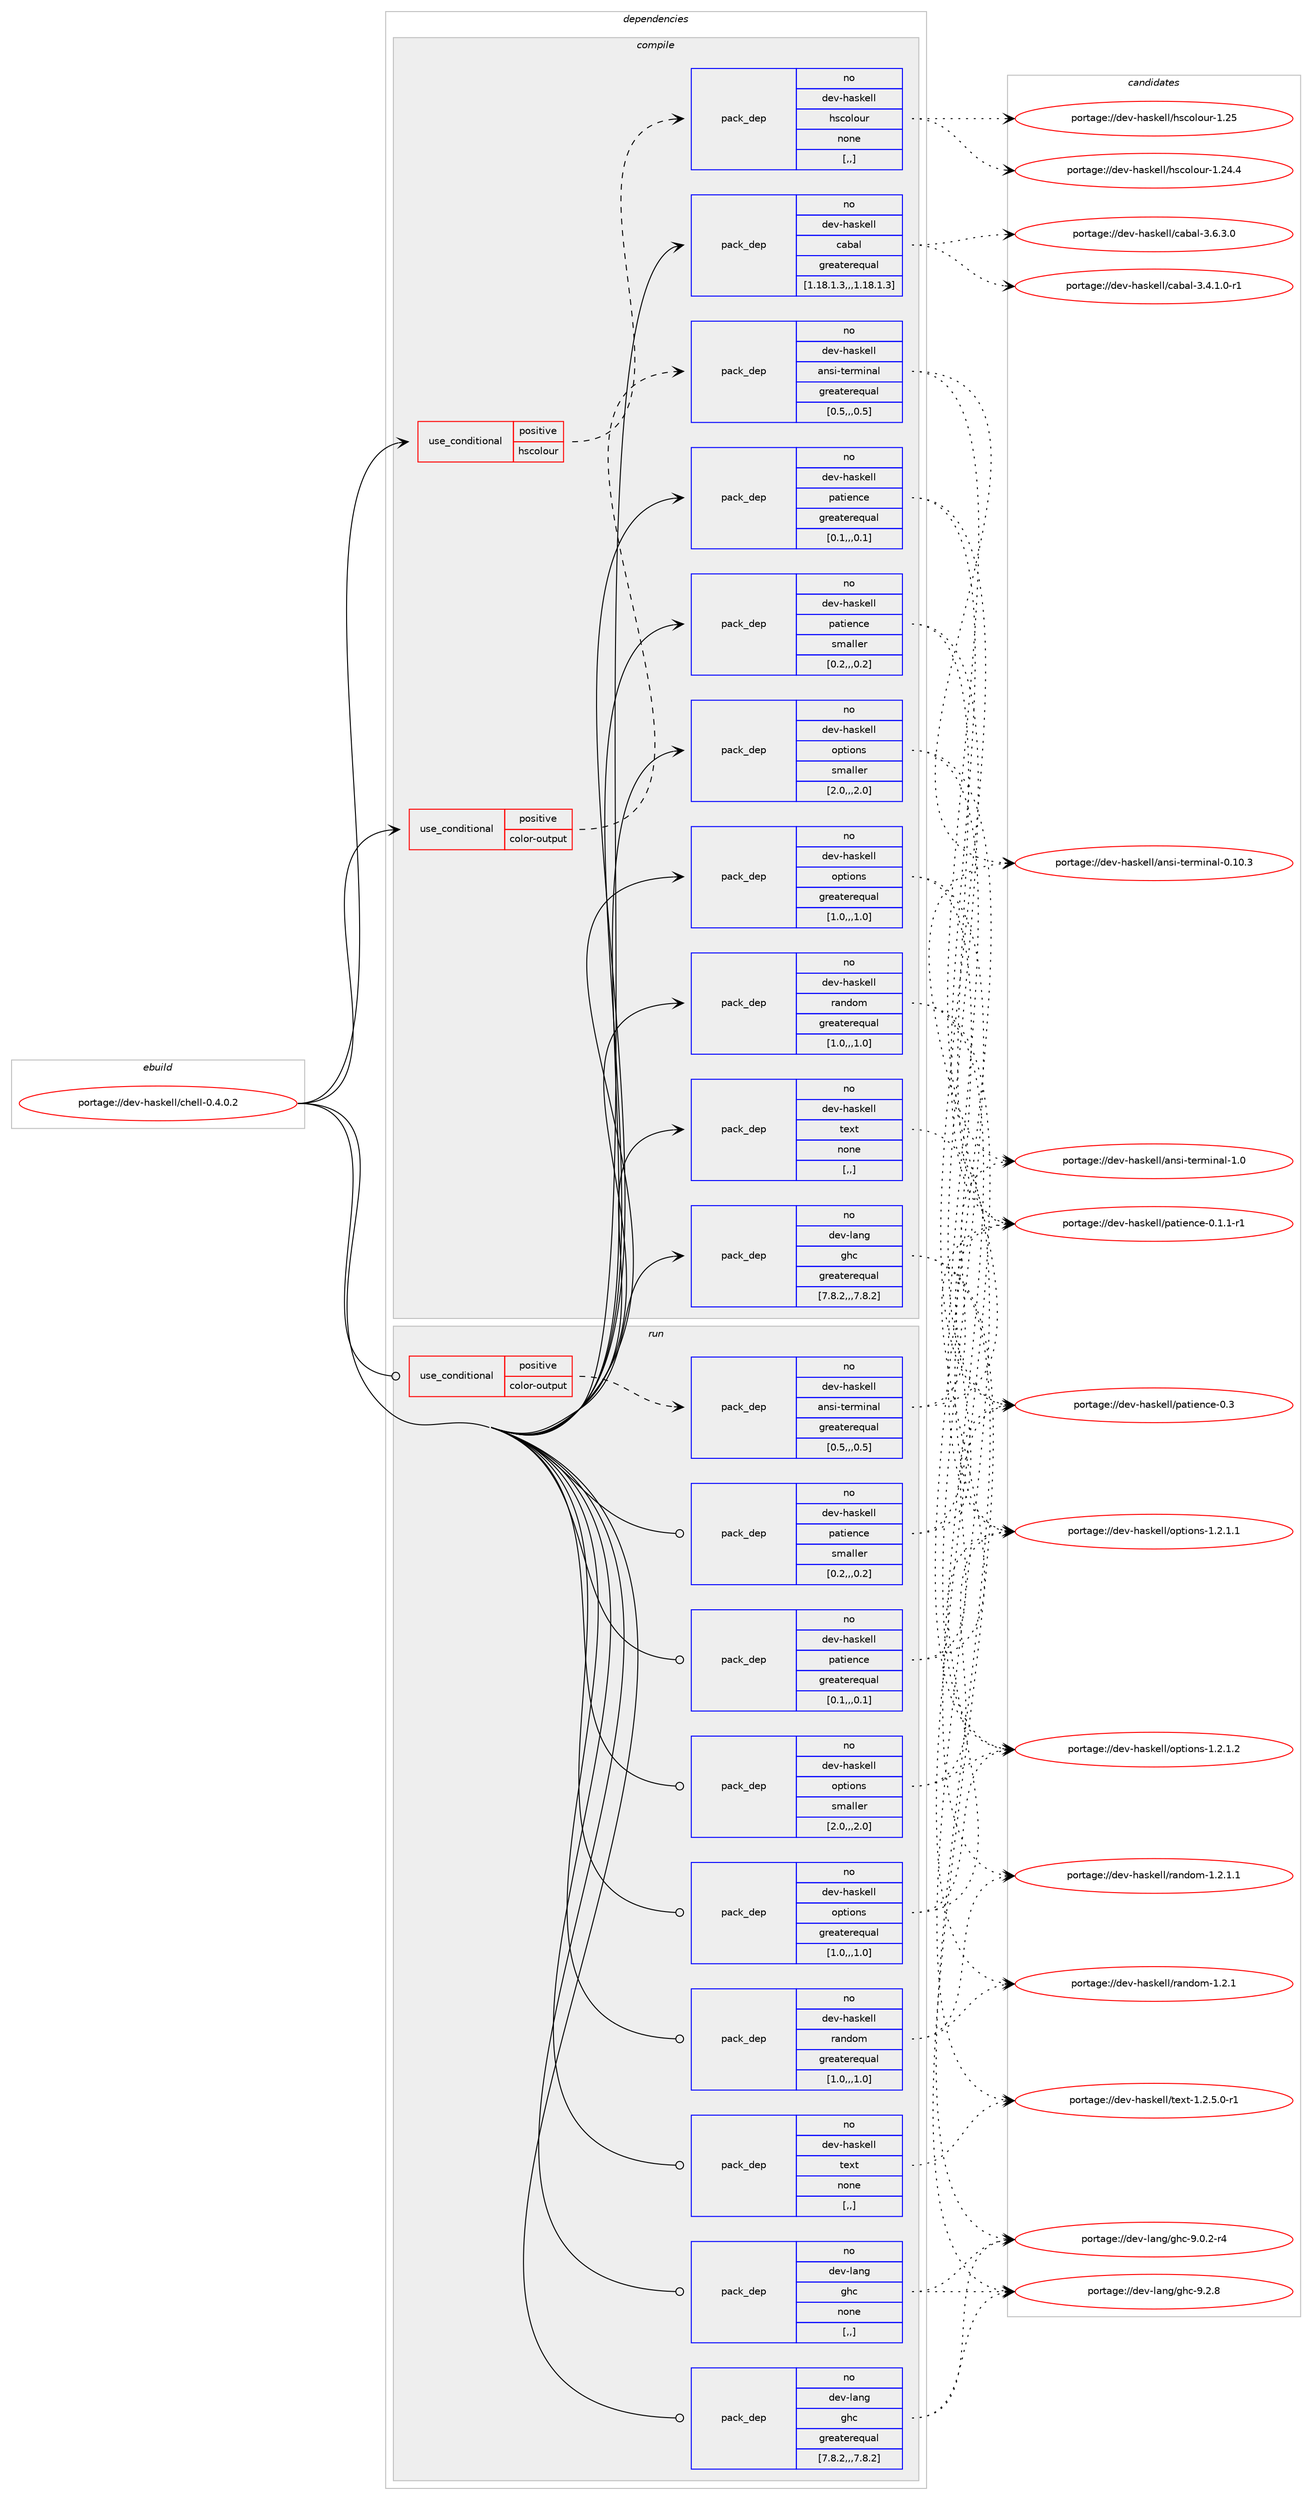 digraph prolog {

# *************
# Graph options
# *************

newrank=true;
concentrate=true;
compound=true;
graph [rankdir=LR,fontname=Helvetica,fontsize=10,ranksep=1.5];#, ranksep=2.5, nodesep=0.2];
edge  [arrowhead=vee];
node  [fontname=Helvetica,fontsize=10];

# **********
# The ebuild
# **********

subgraph cluster_leftcol {
color=gray;
rank=same;
label=<<i>ebuild</i>>;
id [label="portage://dev-haskell/chell-0.4.0.2", color=red, width=4, href="../dev-haskell/chell-0.4.0.2.svg"];
}

# ****************
# The dependencies
# ****************

subgraph cluster_midcol {
color=gray;
label=<<i>dependencies</i>>;
subgraph cluster_compile {
fillcolor="#eeeeee";
style=filled;
label=<<i>compile</i>>;
subgraph cond19587 {
dependency75822 [label=<<TABLE BORDER="0" CELLBORDER="1" CELLSPACING="0" CELLPADDING="4"><TR><TD ROWSPAN="3" CELLPADDING="10">use_conditional</TD></TR><TR><TD>positive</TD></TR><TR><TD>color-output</TD></TR></TABLE>>, shape=none, color=red];
subgraph pack55294 {
dependency75823 [label=<<TABLE BORDER="0" CELLBORDER="1" CELLSPACING="0" CELLPADDING="4" WIDTH="220"><TR><TD ROWSPAN="6" CELLPADDING="30">pack_dep</TD></TR><TR><TD WIDTH="110">no</TD></TR><TR><TD>dev-haskell</TD></TR><TR><TD>ansi-terminal</TD></TR><TR><TD>greaterequal</TD></TR><TR><TD>[0.5,,,0.5]</TD></TR></TABLE>>, shape=none, color=blue];
}
dependency75822:e -> dependency75823:w [weight=20,style="dashed",arrowhead="vee"];
}
id:e -> dependency75822:w [weight=20,style="solid",arrowhead="vee"];
subgraph cond19588 {
dependency75824 [label=<<TABLE BORDER="0" CELLBORDER="1" CELLSPACING="0" CELLPADDING="4"><TR><TD ROWSPAN="3" CELLPADDING="10">use_conditional</TD></TR><TR><TD>positive</TD></TR><TR><TD>hscolour</TD></TR></TABLE>>, shape=none, color=red];
subgraph pack55295 {
dependency75825 [label=<<TABLE BORDER="0" CELLBORDER="1" CELLSPACING="0" CELLPADDING="4" WIDTH="220"><TR><TD ROWSPAN="6" CELLPADDING="30">pack_dep</TD></TR><TR><TD WIDTH="110">no</TD></TR><TR><TD>dev-haskell</TD></TR><TR><TD>hscolour</TD></TR><TR><TD>none</TD></TR><TR><TD>[,,]</TD></TR></TABLE>>, shape=none, color=blue];
}
dependency75824:e -> dependency75825:w [weight=20,style="dashed",arrowhead="vee"];
}
id:e -> dependency75824:w [weight=20,style="solid",arrowhead="vee"];
subgraph pack55296 {
dependency75826 [label=<<TABLE BORDER="0" CELLBORDER="1" CELLSPACING="0" CELLPADDING="4" WIDTH="220"><TR><TD ROWSPAN="6" CELLPADDING="30">pack_dep</TD></TR><TR><TD WIDTH="110">no</TD></TR><TR><TD>dev-haskell</TD></TR><TR><TD>cabal</TD></TR><TR><TD>greaterequal</TD></TR><TR><TD>[1.18.1.3,,,1.18.1.3]</TD></TR></TABLE>>, shape=none, color=blue];
}
id:e -> dependency75826:w [weight=20,style="solid",arrowhead="vee"];
subgraph pack55297 {
dependency75827 [label=<<TABLE BORDER="0" CELLBORDER="1" CELLSPACING="0" CELLPADDING="4" WIDTH="220"><TR><TD ROWSPAN="6" CELLPADDING="30">pack_dep</TD></TR><TR><TD WIDTH="110">no</TD></TR><TR><TD>dev-haskell</TD></TR><TR><TD>options</TD></TR><TR><TD>greaterequal</TD></TR><TR><TD>[1.0,,,1.0]</TD></TR></TABLE>>, shape=none, color=blue];
}
id:e -> dependency75827:w [weight=20,style="solid",arrowhead="vee"];
subgraph pack55298 {
dependency75828 [label=<<TABLE BORDER="0" CELLBORDER="1" CELLSPACING="0" CELLPADDING="4" WIDTH="220"><TR><TD ROWSPAN="6" CELLPADDING="30">pack_dep</TD></TR><TR><TD WIDTH="110">no</TD></TR><TR><TD>dev-haskell</TD></TR><TR><TD>options</TD></TR><TR><TD>smaller</TD></TR><TR><TD>[2.0,,,2.0]</TD></TR></TABLE>>, shape=none, color=blue];
}
id:e -> dependency75828:w [weight=20,style="solid",arrowhead="vee"];
subgraph pack55299 {
dependency75829 [label=<<TABLE BORDER="0" CELLBORDER="1" CELLSPACING="0" CELLPADDING="4" WIDTH="220"><TR><TD ROWSPAN="6" CELLPADDING="30">pack_dep</TD></TR><TR><TD WIDTH="110">no</TD></TR><TR><TD>dev-haskell</TD></TR><TR><TD>patience</TD></TR><TR><TD>greaterequal</TD></TR><TR><TD>[0.1,,,0.1]</TD></TR></TABLE>>, shape=none, color=blue];
}
id:e -> dependency75829:w [weight=20,style="solid",arrowhead="vee"];
subgraph pack55300 {
dependency75830 [label=<<TABLE BORDER="0" CELLBORDER="1" CELLSPACING="0" CELLPADDING="4" WIDTH="220"><TR><TD ROWSPAN="6" CELLPADDING="30">pack_dep</TD></TR><TR><TD WIDTH="110">no</TD></TR><TR><TD>dev-haskell</TD></TR><TR><TD>patience</TD></TR><TR><TD>smaller</TD></TR><TR><TD>[0.2,,,0.2]</TD></TR></TABLE>>, shape=none, color=blue];
}
id:e -> dependency75830:w [weight=20,style="solid",arrowhead="vee"];
subgraph pack55301 {
dependency75831 [label=<<TABLE BORDER="0" CELLBORDER="1" CELLSPACING="0" CELLPADDING="4" WIDTH="220"><TR><TD ROWSPAN="6" CELLPADDING="30">pack_dep</TD></TR><TR><TD WIDTH="110">no</TD></TR><TR><TD>dev-haskell</TD></TR><TR><TD>random</TD></TR><TR><TD>greaterequal</TD></TR><TR><TD>[1.0,,,1.0]</TD></TR></TABLE>>, shape=none, color=blue];
}
id:e -> dependency75831:w [weight=20,style="solid",arrowhead="vee"];
subgraph pack55302 {
dependency75832 [label=<<TABLE BORDER="0" CELLBORDER="1" CELLSPACING="0" CELLPADDING="4" WIDTH="220"><TR><TD ROWSPAN="6" CELLPADDING="30">pack_dep</TD></TR><TR><TD WIDTH="110">no</TD></TR><TR><TD>dev-haskell</TD></TR><TR><TD>text</TD></TR><TR><TD>none</TD></TR><TR><TD>[,,]</TD></TR></TABLE>>, shape=none, color=blue];
}
id:e -> dependency75832:w [weight=20,style="solid",arrowhead="vee"];
subgraph pack55303 {
dependency75833 [label=<<TABLE BORDER="0" CELLBORDER="1" CELLSPACING="0" CELLPADDING="4" WIDTH="220"><TR><TD ROWSPAN="6" CELLPADDING="30">pack_dep</TD></TR><TR><TD WIDTH="110">no</TD></TR><TR><TD>dev-lang</TD></TR><TR><TD>ghc</TD></TR><TR><TD>greaterequal</TD></TR><TR><TD>[7.8.2,,,7.8.2]</TD></TR></TABLE>>, shape=none, color=blue];
}
id:e -> dependency75833:w [weight=20,style="solid",arrowhead="vee"];
}
subgraph cluster_compileandrun {
fillcolor="#eeeeee";
style=filled;
label=<<i>compile and run</i>>;
}
subgraph cluster_run {
fillcolor="#eeeeee";
style=filled;
label=<<i>run</i>>;
subgraph cond19589 {
dependency75834 [label=<<TABLE BORDER="0" CELLBORDER="1" CELLSPACING="0" CELLPADDING="4"><TR><TD ROWSPAN="3" CELLPADDING="10">use_conditional</TD></TR><TR><TD>positive</TD></TR><TR><TD>color-output</TD></TR></TABLE>>, shape=none, color=red];
subgraph pack55304 {
dependency75835 [label=<<TABLE BORDER="0" CELLBORDER="1" CELLSPACING="0" CELLPADDING="4" WIDTH="220"><TR><TD ROWSPAN="6" CELLPADDING="30">pack_dep</TD></TR><TR><TD WIDTH="110">no</TD></TR><TR><TD>dev-haskell</TD></TR><TR><TD>ansi-terminal</TD></TR><TR><TD>greaterequal</TD></TR><TR><TD>[0.5,,,0.5]</TD></TR></TABLE>>, shape=none, color=blue];
}
dependency75834:e -> dependency75835:w [weight=20,style="dashed",arrowhead="vee"];
}
id:e -> dependency75834:w [weight=20,style="solid",arrowhead="odot"];
subgraph pack55305 {
dependency75836 [label=<<TABLE BORDER="0" CELLBORDER="1" CELLSPACING="0" CELLPADDING="4" WIDTH="220"><TR><TD ROWSPAN="6" CELLPADDING="30">pack_dep</TD></TR><TR><TD WIDTH="110">no</TD></TR><TR><TD>dev-haskell</TD></TR><TR><TD>options</TD></TR><TR><TD>greaterequal</TD></TR><TR><TD>[1.0,,,1.0]</TD></TR></TABLE>>, shape=none, color=blue];
}
id:e -> dependency75836:w [weight=20,style="solid",arrowhead="odot"];
subgraph pack55306 {
dependency75837 [label=<<TABLE BORDER="0" CELLBORDER="1" CELLSPACING="0" CELLPADDING="4" WIDTH="220"><TR><TD ROWSPAN="6" CELLPADDING="30">pack_dep</TD></TR><TR><TD WIDTH="110">no</TD></TR><TR><TD>dev-haskell</TD></TR><TR><TD>options</TD></TR><TR><TD>smaller</TD></TR><TR><TD>[2.0,,,2.0]</TD></TR></TABLE>>, shape=none, color=blue];
}
id:e -> dependency75837:w [weight=20,style="solid",arrowhead="odot"];
subgraph pack55307 {
dependency75838 [label=<<TABLE BORDER="0" CELLBORDER="1" CELLSPACING="0" CELLPADDING="4" WIDTH="220"><TR><TD ROWSPAN="6" CELLPADDING="30">pack_dep</TD></TR><TR><TD WIDTH="110">no</TD></TR><TR><TD>dev-haskell</TD></TR><TR><TD>patience</TD></TR><TR><TD>greaterequal</TD></TR><TR><TD>[0.1,,,0.1]</TD></TR></TABLE>>, shape=none, color=blue];
}
id:e -> dependency75838:w [weight=20,style="solid",arrowhead="odot"];
subgraph pack55308 {
dependency75839 [label=<<TABLE BORDER="0" CELLBORDER="1" CELLSPACING="0" CELLPADDING="4" WIDTH="220"><TR><TD ROWSPAN="6" CELLPADDING="30">pack_dep</TD></TR><TR><TD WIDTH="110">no</TD></TR><TR><TD>dev-haskell</TD></TR><TR><TD>patience</TD></TR><TR><TD>smaller</TD></TR><TR><TD>[0.2,,,0.2]</TD></TR></TABLE>>, shape=none, color=blue];
}
id:e -> dependency75839:w [weight=20,style="solid",arrowhead="odot"];
subgraph pack55309 {
dependency75840 [label=<<TABLE BORDER="0" CELLBORDER="1" CELLSPACING="0" CELLPADDING="4" WIDTH="220"><TR><TD ROWSPAN="6" CELLPADDING="30">pack_dep</TD></TR><TR><TD WIDTH="110">no</TD></TR><TR><TD>dev-haskell</TD></TR><TR><TD>random</TD></TR><TR><TD>greaterequal</TD></TR><TR><TD>[1.0,,,1.0]</TD></TR></TABLE>>, shape=none, color=blue];
}
id:e -> dependency75840:w [weight=20,style="solid",arrowhead="odot"];
subgraph pack55310 {
dependency75841 [label=<<TABLE BORDER="0" CELLBORDER="1" CELLSPACING="0" CELLPADDING="4" WIDTH="220"><TR><TD ROWSPAN="6" CELLPADDING="30">pack_dep</TD></TR><TR><TD WIDTH="110">no</TD></TR><TR><TD>dev-haskell</TD></TR><TR><TD>text</TD></TR><TR><TD>none</TD></TR><TR><TD>[,,]</TD></TR></TABLE>>, shape=none, color=blue];
}
id:e -> dependency75841:w [weight=20,style="solid",arrowhead="odot"];
subgraph pack55311 {
dependency75842 [label=<<TABLE BORDER="0" CELLBORDER="1" CELLSPACING="0" CELLPADDING="4" WIDTH="220"><TR><TD ROWSPAN="6" CELLPADDING="30">pack_dep</TD></TR><TR><TD WIDTH="110">no</TD></TR><TR><TD>dev-lang</TD></TR><TR><TD>ghc</TD></TR><TR><TD>greaterequal</TD></TR><TR><TD>[7.8.2,,,7.8.2]</TD></TR></TABLE>>, shape=none, color=blue];
}
id:e -> dependency75842:w [weight=20,style="solid",arrowhead="odot"];
subgraph pack55312 {
dependency75843 [label=<<TABLE BORDER="0" CELLBORDER="1" CELLSPACING="0" CELLPADDING="4" WIDTH="220"><TR><TD ROWSPAN="6" CELLPADDING="30">pack_dep</TD></TR><TR><TD WIDTH="110">no</TD></TR><TR><TD>dev-lang</TD></TR><TR><TD>ghc</TD></TR><TR><TD>none</TD></TR><TR><TD>[,,]</TD></TR></TABLE>>, shape=none, color=blue];
}
id:e -> dependency75843:w [weight=20,style="solid",arrowhead="odot"];
}
}

# **************
# The candidates
# **************

subgraph cluster_choices {
rank=same;
color=gray;
label=<<i>candidates</i>>;

subgraph choice55294 {
color=black;
nodesep=1;
choice10010111845104971151071011081084797110115105451161011141091051109710845484649484651 [label="portage://dev-haskell/ansi-terminal-0.10.3", color=red, width=4,href="../dev-haskell/ansi-terminal-0.10.3.svg"];
choice10010111845104971151071011081084797110115105451161011141091051109710845494648 [label="portage://dev-haskell/ansi-terminal-1.0", color=red, width=4,href="../dev-haskell/ansi-terminal-1.0.svg"];
dependency75823:e -> choice10010111845104971151071011081084797110115105451161011141091051109710845484649484651:w [style=dotted,weight="100"];
dependency75823:e -> choice10010111845104971151071011081084797110115105451161011141091051109710845494648:w [style=dotted,weight="100"];
}
subgraph choice55295 {
color=black;
nodesep=1;
choice1001011184510497115107101108108471041159911110811111711445494650524652 [label="portage://dev-haskell/hscolour-1.24.4", color=red, width=4,href="../dev-haskell/hscolour-1.24.4.svg"];
choice100101118451049711510710110810847104115991111081111171144549465053 [label="portage://dev-haskell/hscolour-1.25", color=red, width=4,href="../dev-haskell/hscolour-1.25.svg"];
dependency75825:e -> choice1001011184510497115107101108108471041159911110811111711445494650524652:w [style=dotted,weight="100"];
dependency75825:e -> choice100101118451049711510710110810847104115991111081111171144549465053:w [style=dotted,weight="100"];
}
subgraph choice55296 {
color=black;
nodesep=1;
choice1001011184510497115107101108108479997989710845514652464946484511449 [label="portage://dev-haskell/cabal-3.4.1.0-r1", color=red, width=4,href="../dev-haskell/cabal-3.4.1.0-r1.svg"];
choice100101118451049711510710110810847999798971084551465446514648 [label="portage://dev-haskell/cabal-3.6.3.0", color=red, width=4,href="../dev-haskell/cabal-3.6.3.0.svg"];
dependency75826:e -> choice1001011184510497115107101108108479997989710845514652464946484511449:w [style=dotted,weight="100"];
dependency75826:e -> choice100101118451049711510710110810847999798971084551465446514648:w [style=dotted,weight="100"];
}
subgraph choice55297 {
color=black;
nodesep=1;
choice1001011184510497115107101108108471111121161051111101154549465046494649 [label="portage://dev-haskell/options-1.2.1.1", color=red, width=4,href="../dev-haskell/options-1.2.1.1.svg"];
choice1001011184510497115107101108108471111121161051111101154549465046494650 [label="portage://dev-haskell/options-1.2.1.2", color=red, width=4,href="../dev-haskell/options-1.2.1.2.svg"];
dependency75827:e -> choice1001011184510497115107101108108471111121161051111101154549465046494649:w [style=dotted,weight="100"];
dependency75827:e -> choice1001011184510497115107101108108471111121161051111101154549465046494650:w [style=dotted,weight="100"];
}
subgraph choice55298 {
color=black;
nodesep=1;
choice1001011184510497115107101108108471111121161051111101154549465046494649 [label="portage://dev-haskell/options-1.2.1.1", color=red, width=4,href="../dev-haskell/options-1.2.1.1.svg"];
choice1001011184510497115107101108108471111121161051111101154549465046494650 [label="portage://dev-haskell/options-1.2.1.2", color=red, width=4,href="../dev-haskell/options-1.2.1.2.svg"];
dependency75828:e -> choice1001011184510497115107101108108471111121161051111101154549465046494649:w [style=dotted,weight="100"];
dependency75828:e -> choice1001011184510497115107101108108471111121161051111101154549465046494650:w [style=dotted,weight="100"];
}
subgraph choice55299 {
color=black;
nodesep=1;
choice10010111845104971151071011081084711297116105101110991014548464946494511449 [label="portage://dev-haskell/patience-0.1.1-r1", color=red, width=4,href="../dev-haskell/patience-0.1.1-r1.svg"];
choice100101118451049711510710110810847112971161051011109910145484651 [label="portage://dev-haskell/patience-0.3", color=red, width=4,href="../dev-haskell/patience-0.3.svg"];
dependency75829:e -> choice10010111845104971151071011081084711297116105101110991014548464946494511449:w [style=dotted,weight="100"];
dependency75829:e -> choice100101118451049711510710110810847112971161051011109910145484651:w [style=dotted,weight="100"];
}
subgraph choice55300 {
color=black;
nodesep=1;
choice10010111845104971151071011081084711297116105101110991014548464946494511449 [label="portage://dev-haskell/patience-0.1.1-r1", color=red, width=4,href="../dev-haskell/patience-0.1.1-r1.svg"];
choice100101118451049711510710110810847112971161051011109910145484651 [label="portage://dev-haskell/patience-0.3", color=red, width=4,href="../dev-haskell/patience-0.3.svg"];
dependency75830:e -> choice10010111845104971151071011081084711297116105101110991014548464946494511449:w [style=dotted,weight="100"];
dependency75830:e -> choice100101118451049711510710110810847112971161051011109910145484651:w [style=dotted,weight="100"];
}
subgraph choice55301 {
color=black;
nodesep=1;
choice10010111845104971151071011081084711497110100111109454946504649 [label="portage://dev-haskell/random-1.2.1", color=red, width=4,href="../dev-haskell/random-1.2.1.svg"];
choice100101118451049711510710110810847114971101001111094549465046494649 [label="portage://dev-haskell/random-1.2.1.1", color=red, width=4,href="../dev-haskell/random-1.2.1.1.svg"];
dependency75831:e -> choice10010111845104971151071011081084711497110100111109454946504649:w [style=dotted,weight="100"];
dependency75831:e -> choice100101118451049711510710110810847114971101001111094549465046494649:w [style=dotted,weight="100"];
}
subgraph choice55302 {
color=black;
nodesep=1;
choice10010111845104971151071011081084711610112011645494650465346484511449 [label="portage://dev-haskell/text-1.2.5.0-r1", color=red, width=4,href="../dev-haskell/text-1.2.5.0-r1.svg"];
dependency75832:e -> choice10010111845104971151071011081084711610112011645494650465346484511449:w [style=dotted,weight="100"];
}
subgraph choice55303 {
color=black;
nodesep=1;
choice100101118451089711010347103104994557464846504511452 [label="portage://dev-lang/ghc-9.0.2-r4", color=red, width=4,href="../dev-lang/ghc-9.0.2-r4.svg"];
choice10010111845108971101034710310499455746504656 [label="portage://dev-lang/ghc-9.2.8", color=red, width=4,href="../dev-lang/ghc-9.2.8.svg"];
dependency75833:e -> choice100101118451089711010347103104994557464846504511452:w [style=dotted,weight="100"];
dependency75833:e -> choice10010111845108971101034710310499455746504656:w [style=dotted,weight="100"];
}
subgraph choice55304 {
color=black;
nodesep=1;
choice10010111845104971151071011081084797110115105451161011141091051109710845484649484651 [label="portage://dev-haskell/ansi-terminal-0.10.3", color=red, width=4,href="../dev-haskell/ansi-terminal-0.10.3.svg"];
choice10010111845104971151071011081084797110115105451161011141091051109710845494648 [label="portage://dev-haskell/ansi-terminal-1.0", color=red, width=4,href="../dev-haskell/ansi-terminal-1.0.svg"];
dependency75835:e -> choice10010111845104971151071011081084797110115105451161011141091051109710845484649484651:w [style=dotted,weight="100"];
dependency75835:e -> choice10010111845104971151071011081084797110115105451161011141091051109710845494648:w [style=dotted,weight="100"];
}
subgraph choice55305 {
color=black;
nodesep=1;
choice1001011184510497115107101108108471111121161051111101154549465046494649 [label="portage://dev-haskell/options-1.2.1.1", color=red, width=4,href="../dev-haskell/options-1.2.1.1.svg"];
choice1001011184510497115107101108108471111121161051111101154549465046494650 [label="portage://dev-haskell/options-1.2.1.2", color=red, width=4,href="../dev-haskell/options-1.2.1.2.svg"];
dependency75836:e -> choice1001011184510497115107101108108471111121161051111101154549465046494649:w [style=dotted,weight="100"];
dependency75836:e -> choice1001011184510497115107101108108471111121161051111101154549465046494650:w [style=dotted,weight="100"];
}
subgraph choice55306 {
color=black;
nodesep=1;
choice1001011184510497115107101108108471111121161051111101154549465046494649 [label="portage://dev-haskell/options-1.2.1.1", color=red, width=4,href="../dev-haskell/options-1.2.1.1.svg"];
choice1001011184510497115107101108108471111121161051111101154549465046494650 [label="portage://dev-haskell/options-1.2.1.2", color=red, width=4,href="../dev-haskell/options-1.2.1.2.svg"];
dependency75837:e -> choice1001011184510497115107101108108471111121161051111101154549465046494649:w [style=dotted,weight="100"];
dependency75837:e -> choice1001011184510497115107101108108471111121161051111101154549465046494650:w [style=dotted,weight="100"];
}
subgraph choice55307 {
color=black;
nodesep=1;
choice10010111845104971151071011081084711297116105101110991014548464946494511449 [label="portage://dev-haskell/patience-0.1.1-r1", color=red, width=4,href="../dev-haskell/patience-0.1.1-r1.svg"];
choice100101118451049711510710110810847112971161051011109910145484651 [label="portage://dev-haskell/patience-0.3", color=red, width=4,href="../dev-haskell/patience-0.3.svg"];
dependency75838:e -> choice10010111845104971151071011081084711297116105101110991014548464946494511449:w [style=dotted,weight="100"];
dependency75838:e -> choice100101118451049711510710110810847112971161051011109910145484651:w [style=dotted,weight="100"];
}
subgraph choice55308 {
color=black;
nodesep=1;
choice10010111845104971151071011081084711297116105101110991014548464946494511449 [label="portage://dev-haskell/patience-0.1.1-r1", color=red, width=4,href="../dev-haskell/patience-0.1.1-r1.svg"];
choice100101118451049711510710110810847112971161051011109910145484651 [label="portage://dev-haskell/patience-0.3", color=red, width=4,href="../dev-haskell/patience-0.3.svg"];
dependency75839:e -> choice10010111845104971151071011081084711297116105101110991014548464946494511449:w [style=dotted,weight="100"];
dependency75839:e -> choice100101118451049711510710110810847112971161051011109910145484651:w [style=dotted,weight="100"];
}
subgraph choice55309 {
color=black;
nodesep=1;
choice10010111845104971151071011081084711497110100111109454946504649 [label="portage://dev-haskell/random-1.2.1", color=red, width=4,href="../dev-haskell/random-1.2.1.svg"];
choice100101118451049711510710110810847114971101001111094549465046494649 [label="portage://dev-haskell/random-1.2.1.1", color=red, width=4,href="../dev-haskell/random-1.2.1.1.svg"];
dependency75840:e -> choice10010111845104971151071011081084711497110100111109454946504649:w [style=dotted,weight="100"];
dependency75840:e -> choice100101118451049711510710110810847114971101001111094549465046494649:w [style=dotted,weight="100"];
}
subgraph choice55310 {
color=black;
nodesep=1;
choice10010111845104971151071011081084711610112011645494650465346484511449 [label="portage://dev-haskell/text-1.2.5.0-r1", color=red, width=4,href="../dev-haskell/text-1.2.5.0-r1.svg"];
dependency75841:e -> choice10010111845104971151071011081084711610112011645494650465346484511449:w [style=dotted,weight="100"];
}
subgraph choice55311 {
color=black;
nodesep=1;
choice100101118451089711010347103104994557464846504511452 [label="portage://dev-lang/ghc-9.0.2-r4", color=red, width=4,href="../dev-lang/ghc-9.0.2-r4.svg"];
choice10010111845108971101034710310499455746504656 [label="portage://dev-lang/ghc-9.2.8", color=red, width=4,href="../dev-lang/ghc-9.2.8.svg"];
dependency75842:e -> choice100101118451089711010347103104994557464846504511452:w [style=dotted,weight="100"];
dependency75842:e -> choice10010111845108971101034710310499455746504656:w [style=dotted,weight="100"];
}
subgraph choice55312 {
color=black;
nodesep=1;
choice100101118451089711010347103104994557464846504511452 [label="portage://dev-lang/ghc-9.0.2-r4", color=red, width=4,href="../dev-lang/ghc-9.0.2-r4.svg"];
choice10010111845108971101034710310499455746504656 [label="portage://dev-lang/ghc-9.2.8", color=red, width=4,href="../dev-lang/ghc-9.2.8.svg"];
dependency75843:e -> choice100101118451089711010347103104994557464846504511452:w [style=dotted,weight="100"];
dependency75843:e -> choice10010111845108971101034710310499455746504656:w [style=dotted,weight="100"];
}
}

}

